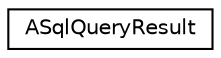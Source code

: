 digraph "Graphical Class Hierarchy"
{
 // LATEX_PDF_SIZE
  edge [fontname="Helvetica",fontsize="10",labelfontname="Helvetica",labelfontsize="10"];
  node [fontname="Helvetica",fontsize="10",shape=record];
  rankdir="LR";
  Node0 [label="ASqlQueryResult",height=0.2,width=0.4,color="black", fillcolor="white", style="filled",URL="$classASqlQueryResult.html",tooltip=" "];
}
